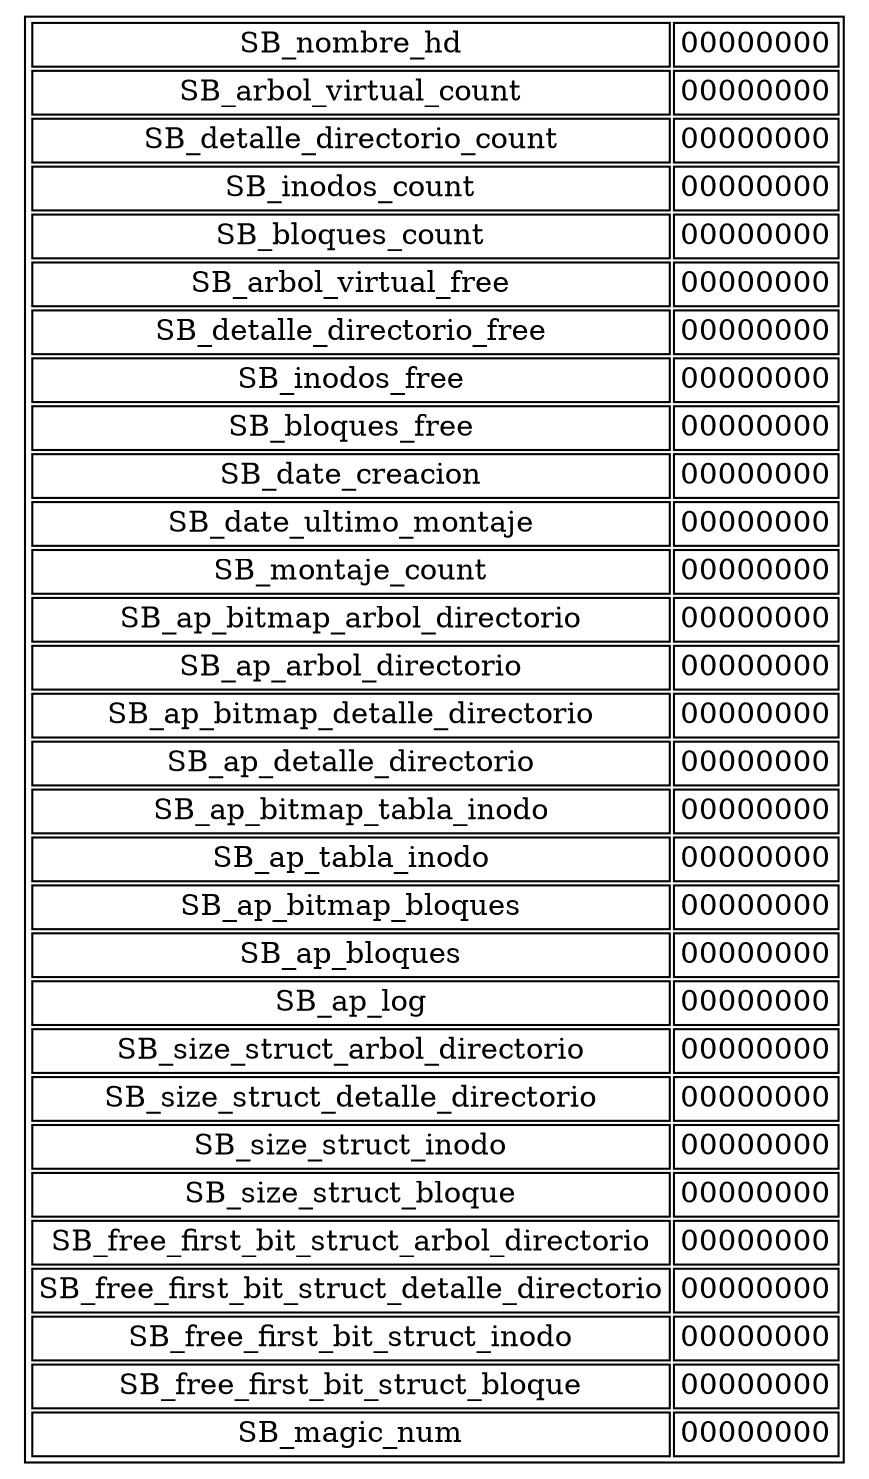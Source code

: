digraph {

  tbl [

    shape=plaintext
    label=<

    <table border='1' cellborder='1'>
            <tr><td>SB_nombre_hd</td><td>00000000</td></tr>
            <tr><td>SB_arbol_virtual_count</td><td>00000000</td></tr>
            <tr><td>SB_detalle_directorio_count</td><td>00000000</td></tr>
            <tr><td>SB_inodos_count</td><td>00000000</td></tr>
            <tr><td>SB_bloques_count</td><td>00000000</td></tr>
            <tr><td>SB_arbol_virtual_free</td><td>00000000</td></tr>
            <tr><td>SB_detalle_directorio_free</td><td>00000000</td></tr>
            <tr><td>SB_inodos_free</td><td>00000000</td></tr>
            <tr><td>SB_bloques_free</td><td>00000000</td></tr>
            <tr><td>SB_date_creacion</td><td>00000000</td></tr>
            <tr><td>SB_date_ultimo_montaje</td><td>00000000</td></tr>
            <tr><td>SB_montaje_count</td><td>00000000</td></tr>
            <tr><td>SB_ap_bitmap_arbol_directorio</td><td>00000000</td></tr>
            <tr><td>SB_ap_arbol_directorio</td><td>00000000</td></tr>
            <tr><td>SB_ap_bitmap_detalle_directorio</td><td>00000000</td></tr>
            <tr><td>SB_ap_detalle_directorio</td><td>00000000</td></tr>
            <tr><td>SB_ap_bitmap_tabla_inodo</td><td>00000000</td></tr>
            <tr><td>SB_ap_tabla_inodo</td><td>00000000</td></tr>
            <tr><td>SB_ap_bitmap_bloques</td><td>00000000</td></tr>
            <tr><td>SB_ap_bloques</td><td>00000000</td></tr>
            <tr><td>SB_ap_log</td><td>00000000</td></tr>
            <tr><td>SB_size_struct_arbol_directorio</td><td>00000000</td></tr>
            <tr><td>SB_size_struct_detalle_directorio</td><td>00000000</td></tr>
            <tr><td>SB_size_struct_inodo</td><td>00000000</td></tr>
            <tr><td>SB_size_struct_bloque</td><td>00000000</td></tr>
            <tr><td>SB_free_first_bit_struct_arbol_directorio</td><td>00000000</td></tr>
            <tr><td>SB_free_first_bit_struct_detalle_directorio</td><td>00000000</td></tr>
            <tr><td>SB_free_first_bit_struct_inodo</td><td>00000000</td></tr>
            <tr><td>SB_free_first_bit_struct_bloque</td><td>00000000</td></tr>
            <tr><td>SB_magic_num</td><td>00000000</td></tr>
    </table>

    >];

}
